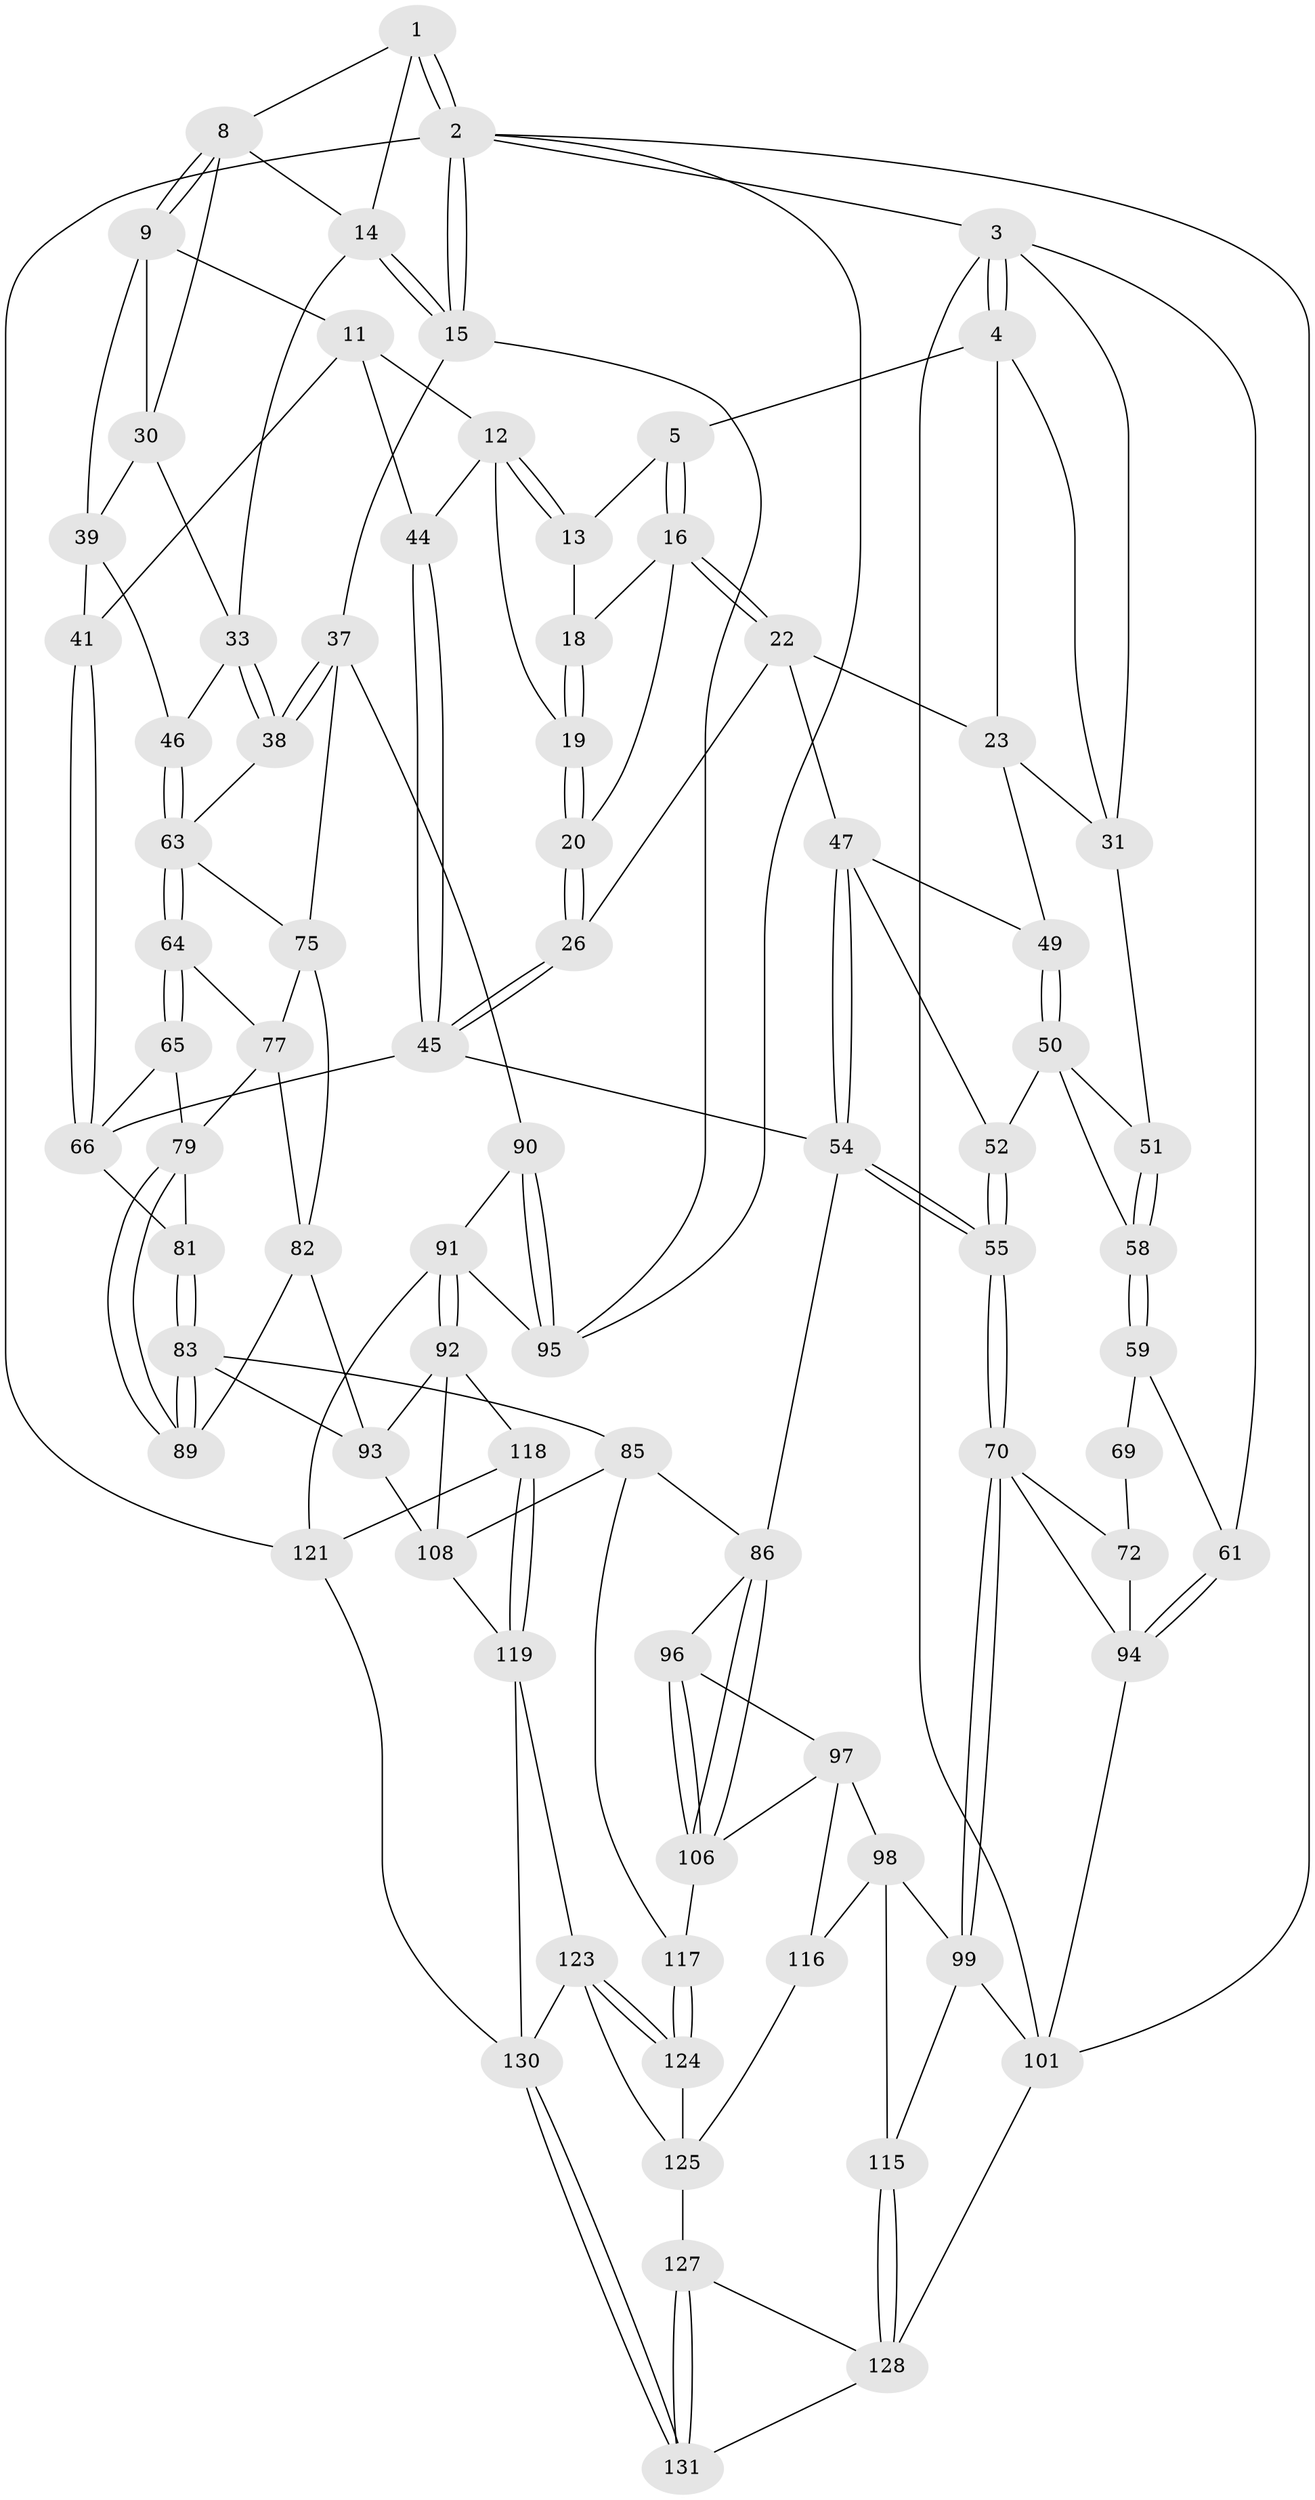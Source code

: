 // original degree distribution, {3: 0.022388059701492536, 6: 0.22388059701492538, 4: 0.22388059701492538, 5: 0.5298507462686567}
// Generated by graph-tools (version 1.1) at 2025/42/03/06/25 10:42:27]
// undirected, 81 vertices, 188 edges
graph export_dot {
graph [start="1"]
  node [color=gray90,style=filled];
  1 [pos="+0.7298838908443136+0",super="+7"];
  2 [pos="+1+0",super="+103"];
  3 [pos="+0+0",super="+32"];
  4 [pos="+0.022412554997414395+0",super="+25"];
  5 [pos="+0.1791390356837099+0",super="+6"];
  8 [pos="+0.764968661316784+0.08094326369220721",super="+28"];
  9 [pos="+0.7030416172599273+0.15490810468574825",super="+10"];
  11 [pos="+0.6399723741099218+0.17219229845044753",super="+42"];
  12 [pos="+0.6206180497800231+0.16748531340990463",super="+21"];
  13 [pos="+0.5624264993967356+0.0381822612691998"];
  14 [pos="+0.957738207528848+0.11484614633250612",super="+29"];
  15 [pos="+1+0",super="+36"];
  16 [pos="+0.19911640124761557+0",super="+17"];
  18 [pos="+0.46993986716564834+0.10724727014503425"];
  19 [pos="+0.4640851758940575+0.139988465774989"];
  20 [pos="+0.39331635070518867+0.2251736817284591"];
  22 [pos="+0.19284896327286666+0.07853772528844596",super="+27"];
  23 [pos="+0.14161478762495106+0.2340169779068514",super="+24"];
  26 [pos="+0.39146024623231335+0.23974607629219008"];
  30 [pos="+0.8030773452559417+0.20321206175616627",super="+35"];
  31 [pos="+0+0.19611911240532837",super="+43"];
  33 [pos="+0.8779337060118562+0.29344064875756803",super="+34"];
  37 [pos="+1+0.3792853749308098",super="+74"];
  38 [pos="+0.9346542750607535+0.3521855635493349"];
  39 [pos="+0.7452930864481915+0.23069765021372124",super="+40"];
  41 [pos="+0.6933929873998842+0.3230185430786875"];
  44 [pos="+0.4839110437627315+0.3166332841519211"];
  45 [pos="+0.4812309840829094+0.31907672698631484",super="+56"];
  46 [pos="+0.76191722671539+0.32509931103443385"];
  47 [pos="+0.32584860523769804+0.2558642241854165",super="+48"];
  49 [pos="+0.19180326111842502+0.26314895567609686"];
  50 [pos="+0.17188918531338915+0.34388210306230893",super="+53"];
  51 [pos="+0.09503450416057185+0.2732563072859968"];
  52 [pos="+0.22801315683850903+0.45486724793430494"];
  54 [pos="+0.27787578229362464+0.5009693164254936",super="+57"];
  55 [pos="+0.27078064445291555+0.5024831953410384"];
  58 [pos="+0.08972598277780365+0.2816869357245697",super="+62"];
  59 [pos="+0+0.36822567158434755",super="+60"];
  61 [pos="+0+0.3974902515566875"];
  63 [pos="+0.7768737237123196+0.442113589825244",super="+68"];
  64 [pos="+0.7613545581358898+0.4590091302739392"];
  65 [pos="+0.7349066913277813+0.4694233317846224"];
  66 [pos="+0.6815256374274261+0.3428821537331401",super="+67"];
  69 [pos="+0.1381727421419809+0.4155580119656313",super="+73"];
  70 [pos="+0.18819537311928805+0.614905224675563",super="+71"];
  72 [pos="+0.10042955710573732+0.5824996436006998"];
  75 [pos="+0.9077276279023153+0.541333217330142",super="+76"];
  77 [pos="+0.8213073947997986+0.5108963440712601",super="+78"];
  79 [pos="+0.7959976642376911+0.5660234831258467",super="+80"];
  81 [pos="+0.602326111549198+0.5523254363610374"];
  82 [pos="+0.863713372403723+0.5657519054213985",super="+88"];
  83 [pos="+0.6033960939491607+0.572207534105685",super="+84"];
  85 [pos="+0.5948003348370334+0.6096921775997743",super="+110"];
  86 [pos="+0.5322934088330549+0.6779954190270822",super="+87"];
  89 [pos="+0.7915687766385234+0.5933407330953167"];
  90 [pos="+0.93572238267555+0.5857794633340816"];
  91 [pos="+0.9356166201504982+0.7128803417723045",super="+120"];
  92 [pos="+0.8385784848006568+0.6663696539605055",super="+107"];
  93 [pos="+0.8238097106221712+0.6536167359629149",super="+105"];
  94 [pos="+0+0.4397818493381159",super="+100"];
  95 [pos="+1+0.601283959192256",super="+104"];
  96 [pos="+0.3787329441314461+0.6812804554089303"];
  97 [pos="+0.3389899257603417+0.7222023100258984",super="+113"];
  98 [pos="+0.2296417855898324+0.6943283201121456",super="+114"];
  99 [pos="+0.19664065096061564+0.6394279701991699",super="+111"];
  101 [pos="+0+0.8933502911667215",super="+102"];
  106 [pos="+0.5318881826318173+0.6788149969528823",super="+112"];
  108 [pos="+0.7306164536354327+0.7634849555672033",super="+109"];
  115 [pos="+0.18971928640321634+0.8840961544586193"];
  116 [pos="+0.343089841728571+0.8376067789515688"];
  117 [pos="+0.5193105907170227+0.7712644398901427"];
  118 [pos="+0.8541496988827204+0.8692193714171677"];
  119 [pos="+0.6718209492952707+0.9311733157788118",super="+122"];
  121 [pos="+0.8807920329441432+0.8730303152491555",super="+133"];
  123 [pos="+0.5197187510809284+0.8317086507851039",super="+129"];
  124 [pos="+0.5175063645683398+0.8240507733981425"];
  125 [pos="+0.366127712431981+0.866396349503858",super="+126"];
  127 [pos="+0.27544698925698613+0.9437410411731522"];
  128 [pos="+0.19052076752303707+0.8859995683630374",super="+132"];
  130 [pos="+0.4473357145945208+1",super="+134"];
  131 [pos="+0.4087352630852939+1"];
  1 -- 2;
  1 -- 2;
  1 -- 8;
  1 -- 14;
  2 -- 3;
  2 -- 15;
  2 -- 15;
  2 -- 101;
  2 -- 95;
  2 -- 121;
  3 -- 4;
  3 -- 4;
  3 -- 61;
  3 -- 31;
  3 -- 101;
  4 -- 5;
  4 -- 31;
  4 -- 23;
  5 -- 16;
  5 -- 16;
  5 -- 13;
  8 -- 9;
  8 -- 9;
  8 -- 14;
  8 -- 30;
  9 -- 30;
  9 -- 11;
  9 -- 39;
  11 -- 12;
  11 -- 41;
  11 -- 44;
  12 -- 13;
  12 -- 13;
  12 -- 19;
  12 -- 44;
  13 -- 18;
  14 -- 15;
  14 -- 15;
  14 -- 33;
  15 -- 37;
  15 -- 95;
  16 -- 22;
  16 -- 22;
  16 -- 18;
  16 -- 20;
  18 -- 19;
  18 -- 19;
  19 -- 20;
  19 -- 20;
  20 -- 26;
  20 -- 26;
  22 -- 23;
  22 -- 26;
  22 -- 47;
  23 -- 49;
  23 -- 31;
  26 -- 45;
  26 -- 45;
  30 -- 33;
  30 -- 39;
  31 -- 51;
  33 -- 38;
  33 -- 38;
  33 -- 46;
  37 -- 38;
  37 -- 38;
  37 -- 90;
  37 -- 75;
  38 -- 63;
  39 -- 41;
  39 -- 46;
  41 -- 66;
  41 -- 66;
  44 -- 45;
  44 -- 45;
  45 -- 54;
  45 -- 66;
  46 -- 63;
  46 -- 63;
  47 -- 54;
  47 -- 54;
  47 -- 49;
  47 -- 52;
  49 -- 50;
  49 -- 50;
  50 -- 51;
  50 -- 52;
  50 -- 58;
  51 -- 58;
  51 -- 58;
  52 -- 55;
  52 -- 55;
  54 -- 55;
  54 -- 55;
  54 -- 86;
  55 -- 70;
  55 -- 70;
  58 -- 59;
  58 -- 59;
  59 -- 69 [weight=2];
  59 -- 61;
  61 -- 94;
  61 -- 94;
  63 -- 64;
  63 -- 64;
  63 -- 75;
  64 -- 65;
  64 -- 65;
  64 -- 77;
  65 -- 66;
  65 -- 79;
  66 -- 81;
  69 -- 72;
  70 -- 99;
  70 -- 99;
  70 -- 72;
  70 -- 94;
  72 -- 94;
  75 -- 82;
  75 -- 77;
  77 -- 82;
  77 -- 79;
  79 -- 89;
  79 -- 89;
  79 -- 81;
  81 -- 83;
  81 -- 83;
  82 -- 89;
  82 -- 93;
  83 -- 89;
  83 -- 89;
  83 -- 85;
  83 -- 93;
  85 -- 86;
  85 -- 117;
  85 -- 108;
  86 -- 106;
  86 -- 106;
  86 -- 96;
  90 -- 91;
  90 -- 95;
  90 -- 95;
  91 -- 92;
  91 -- 92;
  91 -- 121;
  91 -- 95;
  92 -- 93;
  92 -- 108;
  92 -- 118;
  93 -- 108;
  94 -- 101;
  96 -- 97;
  96 -- 106;
  96 -- 106;
  97 -- 98;
  97 -- 106;
  97 -- 116;
  98 -- 99;
  98 -- 115;
  98 -- 116;
  99 -- 115;
  99 -- 101;
  101 -- 128;
  106 -- 117;
  108 -- 119;
  115 -- 128;
  115 -- 128;
  116 -- 125;
  117 -- 124;
  117 -- 124;
  118 -- 119;
  118 -- 119;
  118 -- 121;
  119 -- 130;
  119 -- 123;
  121 -- 130;
  123 -- 124;
  123 -- 124;
  123 -- 130;
  123 -- 125;
  124 -- 125;
  125 -- 127;
  127 -- 128;
  127 -- 131;
  127 -- 131;
  128 -- 131;
  130 -- 131;
  130 -- 131;
}
